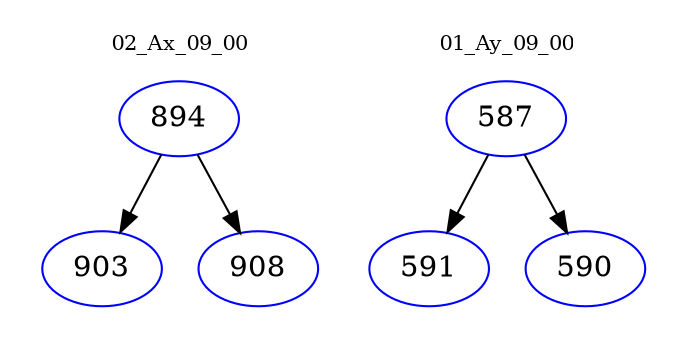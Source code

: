 digraph{
subgraph cluster_0 {
color = white
label = "02_Ax_09_00";
fontsize=10;
T0_894 [label="894", color="blue"]
T0_894 -> T0_903 [color="black"]
T0_903 [label="903", color="blue"]
T0_894 -> T0_908 [color="black"]
T0_908 [label="908", color="blue"]
}
subgraph cluster_1 {
color = white
label = "01_Ay_09_00";
fontsize=10;
T1_587 [label="587", color="blue"]
T1_587 -> T1_591 [color="black"]
T1_591 [label="591", color="blue"]
T1_587 -> T1_590 [color="black"]
T1_590 [label="590", color="blue"]
}
}
